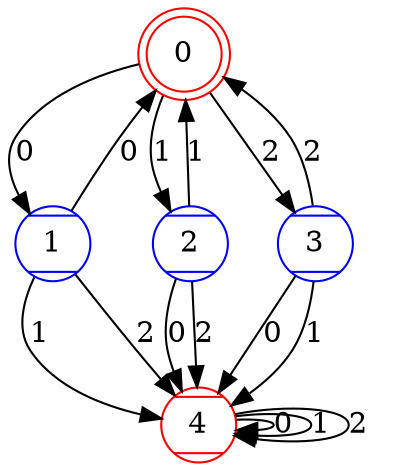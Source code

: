 digraph{
0 [color=red, style=striped, shape=doublecircle]
1 [color=blue, style=striped, shape=Mcircle]
2 [color=blue, style=striped, shape=Mcircle]
3 [color=blue, style=striped, shape=Mcircle]
4 [color=red, style=striped, shape=Mcircle]
0->1 [label=0]
0->2 [label=1]
0->3 [label=2]
1->0 [label=0]
1->4 [label=1]
1->4 [label=2]
2->4 [label=0]
2->0 [label=1]
2->4 [label=2]
3->4 [label=0]
3->4 [label=1]
3->0 [label=2]
4->4 [label=0]
4->4 [label=1]
4->4 [label=2]
}